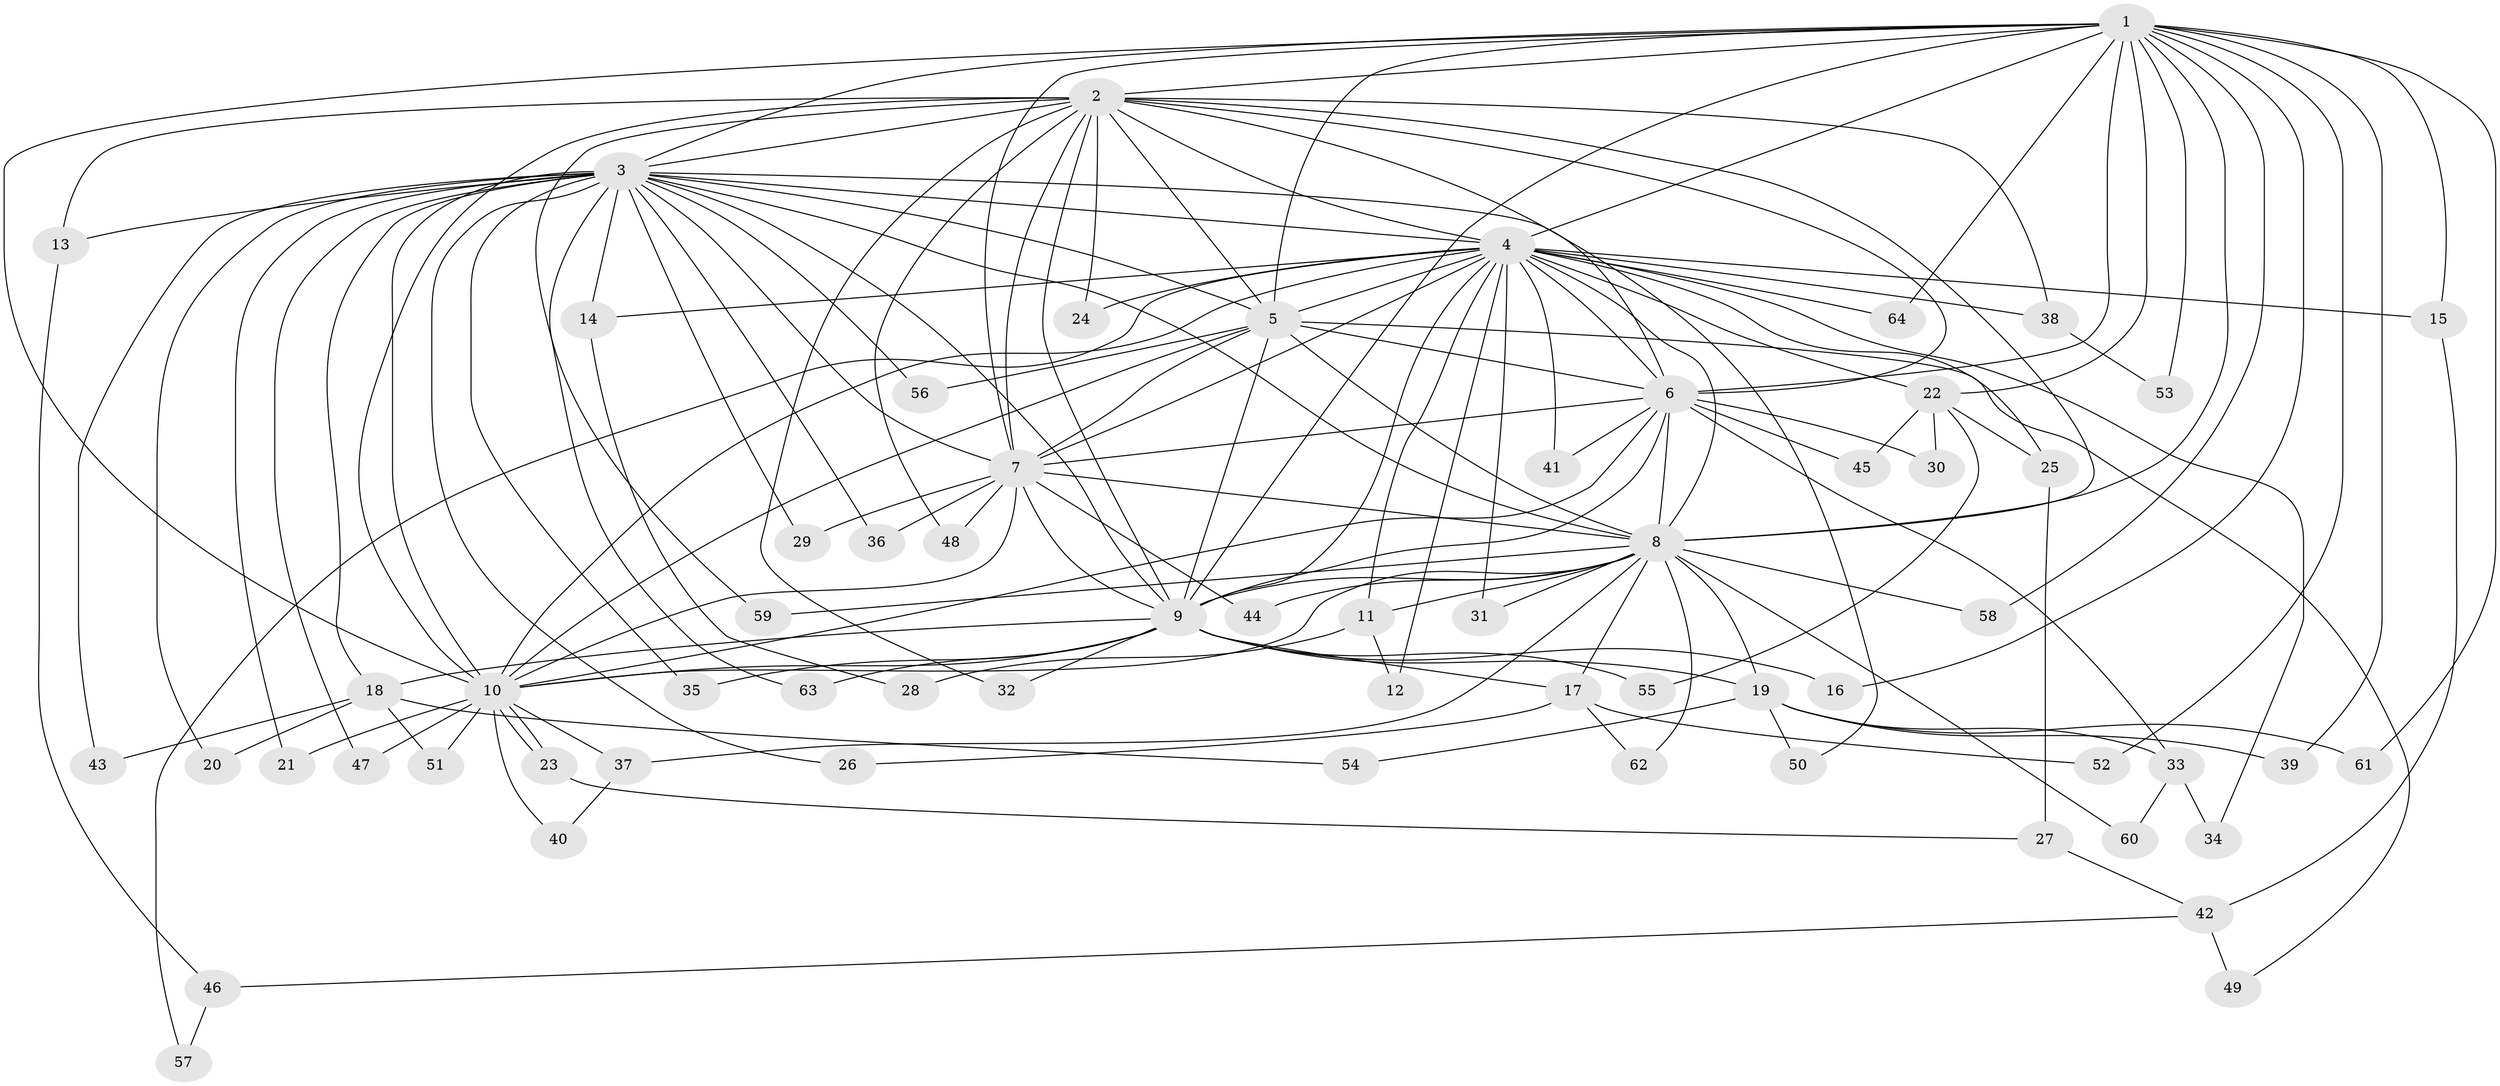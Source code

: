 // Generated by graph-tools (version 1.1) at 2025/49/03/09/25 03:49:44]
// undirected, 64 vertices, 153 edges
graph export_dot {
graph [start="1"]
  node [color=gray90,style=filled];
  1;
  2;
  3;
  4;
  5;
  6;
  7;
  8;
  9;
  10;
  11;
  12;
  13;
  14;
  15;
  16;
  17;
  18;
  19;
  20;
  21;
  22;
  23;
  24;
  25;
  26;
  27;
  28;
  29;
  30;
  31;
  32;
  33;
  34;
  35;
  36;
  37;
  38;
  39;
  40;
  41;
  42;
  43;
  44;
  45;
  46;
  47;
  48;
  49;
  50;
  51;
  52;
  53;
  54;
  55;
  56;
  57;
  58;
  59;
  60;
  61;
  62;
  63;
  64;
  1 -- 2;
  1 -- 3;
  1 -- 4;
  1 -- 5;
  1 -- 6;
  1 -- 7;
  1 -- 8;
  1 -- 9;
  1 -- 10;
  1 -- 15;
  1 -- 16;
  1 -- 22;
  1 -- 39;
  1 -- 52;
  1 -- 53;
  1 -- 58;
  1 -- 61;
  1 -- 64;
  2 -- 3;
  2 -- 4;
  2 -- 5;
  2 -- 6;
  2 -- 7;
  2 -- 8;
  2 -- 9;
  2 -- 10;
  2 -- 13;
  2 -- 24;
  2 -- 32;
  2 -- 38;
  2 -- 48;
  2 -- 50;
  2 -- 59;
  3 -- 4;
  3 -- 5;
  3 -- 6;
  3 -- 7;
  3 -- 8;
  3 -- 9;
  3 -- 10;
  3 -- 13;
  3 -- 14;
  3 -- 18;
  3 -- 20;
  3 -- 21;
  3 -- 26;
  3 -- 29;
  3 -- 35;
  3 -- 36;
  3 -- 43;
  3 -- 47;
  3 -- 56;
  3 -- 63;
  4 -- 5;
  4 -- 6;
  4 -- 7;
  4 -- 8;
  4 -- 9;
  4 -- 10;
  4 -- 11;
  4 -- 12;
  4 -- 14;
  4 -- 15;
  4 -- 22;
  4 -- 24;
  4 -- 25;
  4 -- 31;
  4 -- 34;
  4 -- 38;
  4 -- 41;
  4 -- 57;
  4 -- 64;
  5 -- 6;
  5 -- 7;
  5 -- 8;
  5 -- 9;
  5 -- 10;
  5 -- 49;
  5 -- 56;
  6 -- 7;
  6 -- 8;
  6 -- 9;
  6 -- 10;
  6 -- 30;
  6 -- 33;
  6 -- 41;
  6 -- 45;
  7 -- 8;
  7 -- 9;
  7 -- 10;
  7 -- 29;
  7 -- 36;
  7 -- 44;
  7 -- 48;
  8 -- 9;
  8 -- 10;
  8 -- 11;
  8 -- 17;
  8 -- 19;
  8 -- 31;
  8 -- 37;
  8 -- 44;
  8 -- 58;
  8 -- 59;
  8 -- 60;
  8 -- 62;
  9 -- 10;
  9 -- 16;
  9 -- 17;
  9 -- 18;
  9 -- 19;
  9 -- 32;
  9 -- 35;
  9 -- 55;
  9 -- 63;
  10 -- 21;
  10 -- 23;
  10 -- 23;
  10 -- 37;
  10 -- 40;
  10 -- 47;
  10 -- 51;
  11 -- 12;
  11 -- 28;
  13 -- 46;
  14 -- 28;
  15 -- 42;
  17 -- 26;
  17 -- 52;
  17 -- 62;
  18 -- 20;
  18 -- 43;
  18 -- 51;
  18 -- 54;
  19 -- 33;
  19 -- 39;
  19 -- 50;
  19 -- 54;
  19 -- 61;
  22 -- 25;
  22 -- 30;
  22 -- 45;
  22 -- 55;
  23 -- 27;
  25 -- 27;
  27 -- 42;
  33 -- 34;
  33 -- 60;
  37 -- 40;
  38 -- 53;
  42 -- 46;
  42 -- 49;
  46 -- 57;
}
